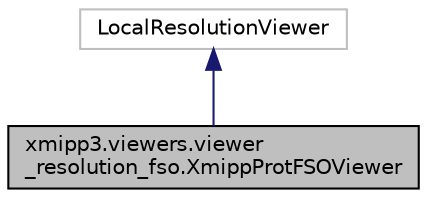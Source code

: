 digraph "xmipp3.viewers.viewer_resolution_fso.XmippProtFSOViewer"
{
  edge [fontname="Helvetica",fontsize="10",labelfontname="Helvetica",labelfontsize="10"];
  node [fontname="Helvetica",fontsize="10",shape=record];
  Node2 [label="xmipp3.viewers.viewer\l_resolution_fso.XmippProtFSOViewer",height=0.2,width=0.4,color="black", fillcolor="grey75", style="filled", fontcolor="black"];
  Node3 -> Node2 [dir="back",color="midnightblue",fontsize="10",style="solid",fontname="Helvetica"];
  Node3 [label="LocalResolutionViewer",height=0.2,width=0.4,color="grey75", fillcolor="white", style="filled"];
}
